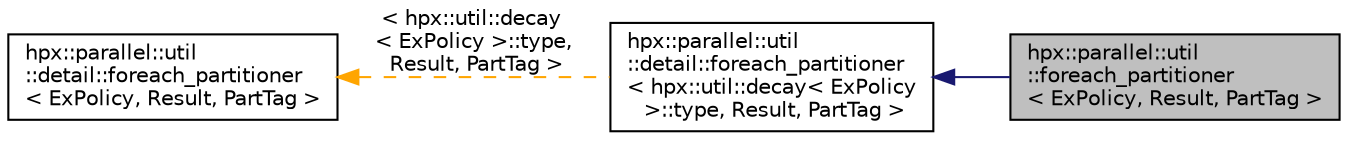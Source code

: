digraph "hpx::parallel::util::foreach_partitioner&lt; ExPolicy, Result, PartTag &gt;"
{
  edge [fontname="Helvetica",fontsize="10",labelfontname="Helvetica",labelfontsize="10"];
  node [fontname="Helvetica",fontsize="10",shape=record];
  rankdir="LR";
  Node3 [label="hpx::parallel::util\l::foreach_partitioner\l\< ExPolicy, Result, PartTag \>",height=0.2,width=0.4,color="black", fillcolor="grey75", style="filled", fontcolor="black"];
  Node4 -> Node3 [dir="back",color="midnightblue",fontsize="10",style="solid",fontname="Helvetica"];
  Node4 [label="hpx::parallel::util\l::detail::foreach_partitioner\l\< hpx::util::decay\< ExPolicy\l \>::type, Result, PartTag \>",height=0.2,width=0.4,color="black", fillcolor="white", style="filled",URL="$d7/dcc/structhpx_1_1parallel_1_1util_1_1detail_1_1foreach__partitioner.html"];
  Node5 -> Node4 [dir="back",color="orange",fontsize="10",style="dashed",label=" \< hpx::util::decay\l\< ExPolicy \>::type,\l Result, PartTag \>" ,fontname="Helvetica"];
  Node5 [label="hpx::parallel::util\l::detail::foreach_partitioner\l\< ExPolicy, Result, PartTag \>",height=0.2,width=0.4,color="black", fillcolor="white", style="filled",URL="$d7/dcc/structhpx_1_1parallel_1_1util_1_1detail_1_1foreach__partitioner.html"];
}

